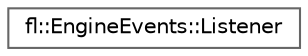 digraph "Graphical Class Hierarchy"
{
 // LATEX_PDF_SIZE
  bgcolor="transparent";
  edge [fontname=Helvetica,fontsize=10,labelfontname=Helvetica,labelfontsize=10];
  node [fontname=Helvetica,fontsize=10,shape=box,height=0.2,width=0.4];
  rankdir="LR";
  Node0 [id="Node000000",label="fl::EngineEvents::Listener",height=0.2,width=0.4,color="grey40", fillcolor="white", style="filled",URL="$db/da2/classfl_1_1_engine_events_1_1_listener.html",tooltip=" "];
}
